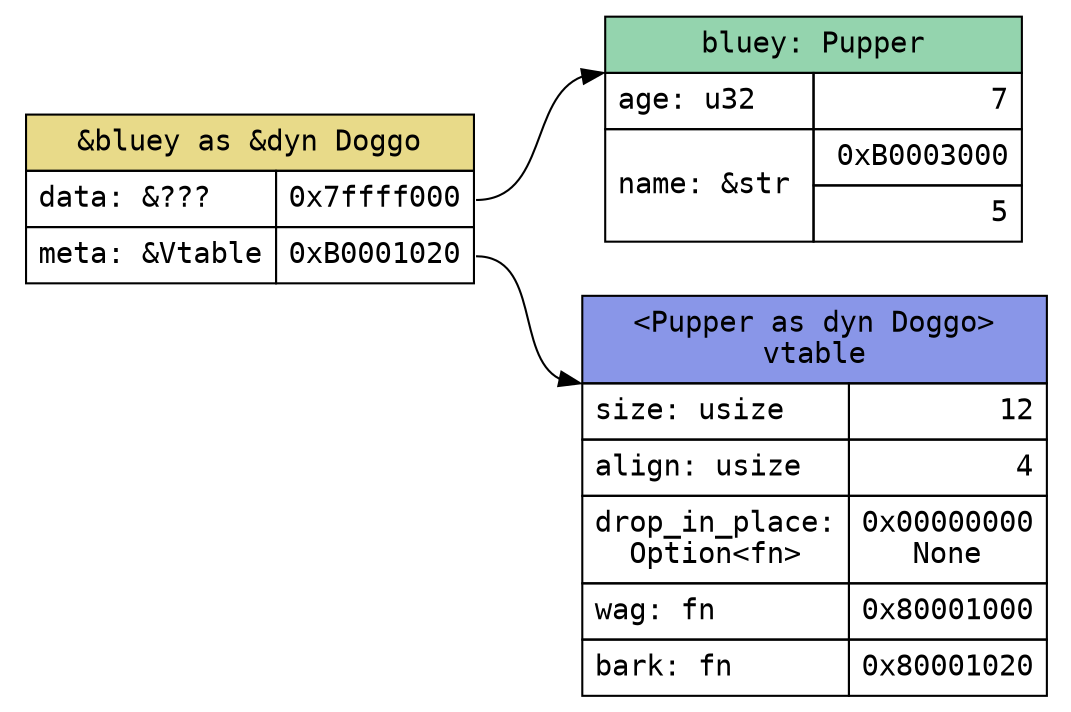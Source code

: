 
digraph G {
    rankdir=LR;
    node [shape=plaintext,fontname="Monospace"]

    pupper [label=<<TABLE BORDER="0" CELLBORDER="1" CELLSPACING="0" WIDTH="200" CELLPADDING="5">
        <TR><TD BGCOLOR="#94d4ae" COLSPAN="2" WIDTH="200">bluey: Pupper</TD></TR>
        <TR HEIGHT="0" WIDTH = "200" FIXEDSIZE="TRUE"><TD BORDER="0" CELLPADDING="0" PORT="head" HEIGHT="0" COLSPAN="2"></TD></TR>
        <TR><TD ALIGN="LEFT">age: u32</TD><TD ALIGN="RIGHT">7</TD></TR>
        <TR><TD ALIGN="LEFT" ROWSPAN="2">name: &amp;str</TD><TD ALIGN="RIGHT">0xB0003000</TD></TR>
        <TR><TD ALIGN="RIGHT">5</TD></TR>
    </TABLE>>];

    pupper_ref [label=<<TABLE BORDER="0" CELLBORDER="1" CELLSPACING="0" WIDTH="200" CELLPADDING="5">
        <TR><TD BGCOLOR="#e8da89" COLSPAN="2" WIDTH="200">&amp;bluey as &amp;dyn Doggo</TD></TR>
        <TR><TD ALIGN="LEFT">data: &amp;???</TD><TD ALIGN="RIGHT" PORT="data">0x7ffff000</TD></TR>
        <TR><TD ALIGN="LEFT">meta: &amp;Vtable</TD><TD ALIGN="RIGHT" PORT="meta">0xB0001020</TD></TR>
    </TABLE>>];

    pupper_vtable [label=<<TABLE BORDER="0" CELLBORDER="1" CELLSPACING="0" WIDTH="200" CELLPADDING="5">
        <TR><TD BGCOLOR="#8996e8" COLSPAN="2" WIDTH="200">&lt;Pupper as dyn Doggo&gt;<BR/>vtable</TD></TR>
        <TR HEIGHT="0" WIDTH = "200" FIXEDSIZE="TRUE"><TD BORDER="0" CELLPADDING="0" PORT="head" HEIGHT="0" COLSPAN="2"></TD></TR>
        <TR><TD ALIGN="LEFT">size: usize</TD><TD ALIGN="RIGHT">12</TD></TR>
        <TR><TD ALIGN="LEFT">align: usize</TD><TD ALIGN="RIGHT">4</TD></TR>
        <TR><TD ALIGN="LEFT">drop_in_place:<BR/>Option&lt;fn&gt;</TD><TD ALIGN="RIGHT">0x00000000<BR/>None</TD></TR>
        <TR><TD ALIGN="LEFT">wag: fn</TD><TD ALIGN="RIGHT">0x80001000</TD></TR>
        <TR><TD ALIGN="LEFT">bark: fn</TD><TD ALIGN="RIGHT">0x80001020</TD></TR>
    </TABLE>>];

    pupper_ref:data -> pupper:head;
    pupper_ref:meta -> pupper_vtable:head;
}